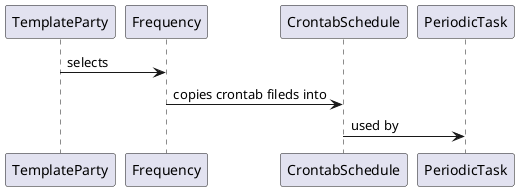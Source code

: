 @startuml
TemplateParty -> Frequency : selects
Frequency -> CrontabSchedule : copies crontab fileds into
CrontabSchedule -> PeriodicTask : used by

@enduml